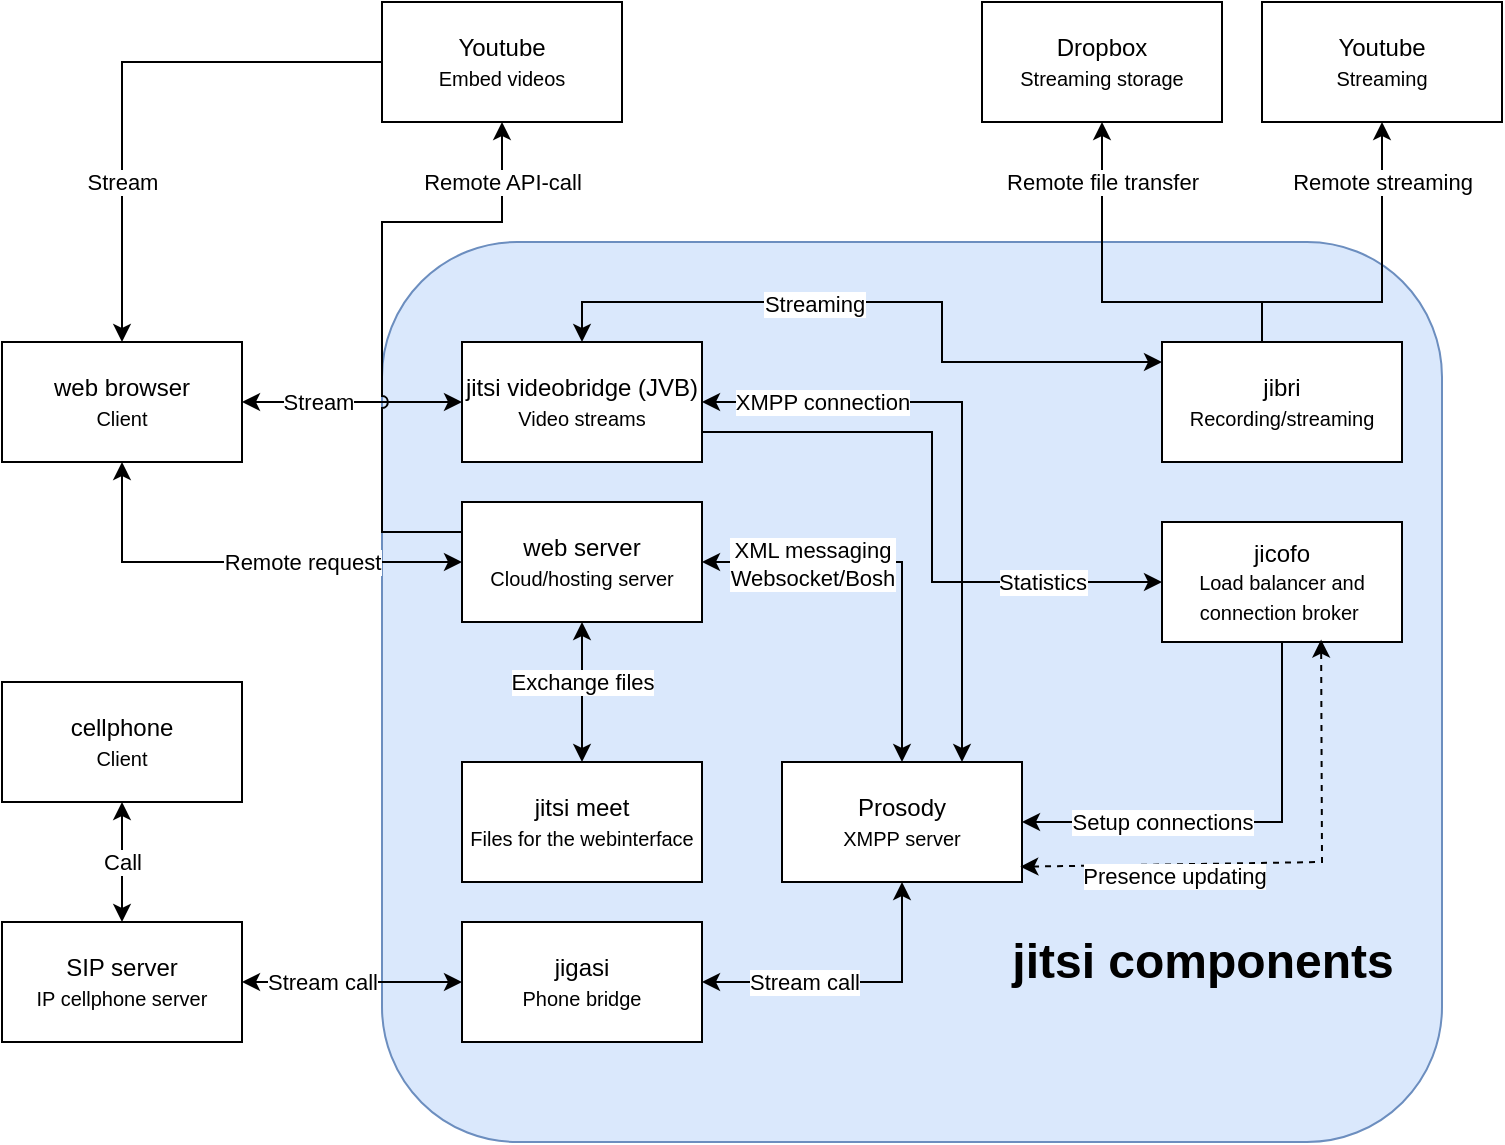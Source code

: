 <mxfile version="28.1.0">
  <diagram name="Page-1" id="bncNPVXqShW8ecF_GqgS">
    <mxGraphModel dx="946" dy="583" grid="1" gridSize="10" guides="1" tooltips="1" connect="1" arrows="1" fold="1" page="1" pageScale="1" pageWidth="850" pageHeight="1100" math="0" shadow="0">
      <root>
        <mxCell id="0" />
        <mxCell id="1" parent="0" />
        <mxCell id="aDnG364j5N6lEboaqi8u-1" value="" style="rounded=1;whiteSpace=wrap;html=1;fillColor=#dae8fc;strokeColor=#6c8ebf;" vertex="1" parent="1">
          <mxGeometry x="210" y="140" width="530" height="450" as="geometry" />
        </mxCell>
        <mxCell id="aDnG364j5N6lEboaqi8u-2" value="" style="edgeStyle=orthogonalEdgeStyle;rounded=0;jumpStyle=arc;orthogonalLoop=1;jettySize=auto;html=1;startArrow=classic;startFill=1;endArrow=classic;endFill=1;" edge="1" parent="1" source="aDnG364j5N6lEboaqi8u-4" target="aDnG364j5N6lEboaqi8u-39">
          <mxGeometry relative="1" as="geometry">
            <Array as="points">
              <mxPoint x="310" y="380" />
              <mxPoint x="310" y="380" />
            </Array>
          </mxGeometry>
        </mxCell>
        <mxCell id="aDnG364j5N6lEboaqi8u-3" value="Exchange files" style="edgeLabel;html=1;align=center;verticalAlign=middle;resizable=0;points=[];" vertex="1" connectable="0" parent="aDnG364j5N6lEboaqi8u-2">
          <mxGeometry x="-0.243" y="1" relative="1" as="geometry">
            <mxPoint x="1" y="-13.33" as="offset" />
          </mxGeometry>
        </mxCell>
        <mxCell id="aDnG364j5N6lEboaqi8u-4" value="jitsi meet&lt;br&gt;&lt;font style=&quot;font-size: 10px&quot;&gt;Files for the webinterface&lt;/font&gt;" style="rounded=0;whiteSpace=wrap;html=1;" vertex="1" parent="1">
          <mxGeometry x="250" y="400" width="120" height="60" as="geometry" />
        </mxCell>
        <mxCell id="aDnG364j5N6lEboaqi8u-5" style="edgeStyle=orthogonalEdgeStyle;rounded=0;jumpStyle=arc;orthogonalLoop=1;jettySize=auto;html=1;exitX=1;exitY=0.5;exitDx=0;exitDy=0;entryX=0.75;entryY=0;entryDx=0;entryDy=0;startArrow=classic;startFill=1;endArrow=classic;endFill=1;" edge="1" parent="1" source="aDnG364j5N6lEboaqi8u-7" target="aDnG364j5N6lEboaqi8u-28">
          <mxGeometry relative="1" as="geometry" />
        </mxCell>
        <mxCell id="aDnG364j5N6lEboaqi8u-6" value="XMPP connection" style="edgeLabel;html=1;align=center;verticalAlign=middle;resizable=0;points=[];" vertex="1" connectable="0" parent="aDnG364j5N6lEboaqi8u-5">
          <mxGeometry x="0.528" y="-1" relative="1" as="geometry">
            <mxPoint x="-69" y="-107" as="offset" />
          </mxGeometry>
        </mxCell>
        <mxCell id="aDnG364j5N6lEboaqi8u-7" value="jitsi videobridge (JVB)&lt;br style=&quot;font-size: 10px&quot;&gt;&lt;font size=&quot;1&quot;&gt;Video streams&lt;/font&gt;" style="rounded=0;whiteSpace=wrap;html=1;" vertex="1" parent="1">
          <mxGeometry x="250" y="190" width="120" height="60" as="geometry" />
        </mxCell>
        <mxCell id="aDnG364j5N6lEboaqi8u-8" style="edgeStyle=orthogonalEdgeStyle;rounded=0;jumpStyle=arc;orthogonalLoop=1;jettySize=auto;html=1;exitX=0.5;exitY=1;exitDx=0;exitDy=0;entryX=1;entryY=0.5;entryDx=0;entryDy=0;startArrow=none;startFill=0;endArrow=classic;endFill=1;" edge="1" parent="1" source="aDnG364j5N6lEboaqi8u-12" target="aDnG364j5N6lEboaqi8u-28">
          <mxGeometry relative="1" as="geometry">
            <mxPoint x="660" y="370" as="sourcePoint" />
          </mxGeometry>
        </mxCell>
        <mxCell id="aDnG364j5N6lEboaqi8u-9" value="Setup connections" style="edgeLabel;html=1;align=center;verticalAlign=middle;resizable=0;points=[];" vertex="1" connectable="0" parent="aDnG364j5N6lEboaqi8u-8">
          <mxGeometry x="-0.052" y="-1" relative="1" as="geometry">
            <mxPoint x="-46" y="1" as="offset" />
          </mxGeometry>
        </mxCell>
        <mxCell id="aDnG364j5N6lEboaqi8u-10" style="edgeStyle=orthogonalEdgeStyle;rounded=0;orthogonalLoop=1;jettySize=auto;html=1;exitX=0;exitY=0.5;exitDx=0;exitDy=0;entryX=1;entryY=0.75;entryDx=0;entryDy=0;startArrow=classic;startFill=1;endArrow=none;endFill=0;" edge="1" parent="1" source="aDnG364j5N6lEboaqi8u-12" target="aDnG364j5N6lEboaqi8u-7">
          <mxGeometry relative="1" as="geometry" />
        </mxCell>
        <mxCell id="aDnG364j5N6lEboaqi8u-11" value="Statistics" style="edgeLabel;html=1;align=center;verticalAlign=middle;resizable=0;points=[];" vertex="1" connectable="0" parent="aDnG364j5N6lEboaqi8u-10">
          <mxGeometry x="-0.705" y="1" relative="1" as="geometry">
            <mxPoint x="-15" y="-1" as="offset" />
          </mxGeometry>
        </mxCell>
        <mxCell id="aDnG364j5N6lEboaqi8u-12" value="jicofo&lt;br&gt;&lt;font style=&quot;font-size: 10px&quot;&gt;Load balancer and connection broker&amp;nbsp;&lt;/font&gt;" style="rounded=0;whiteSpace=wrap;html=1;" vertex="1" parent="1">
          <mxGeometry x="600" y="280" width="120" height="60" as="geometry" />
        </mxCell>
        <mxCell id="aDnG364j5N6lEboaqi8u-13" style="edgeStyle=orthogonalEdgeStyle;rounded=0;orthogonalLoop=1;jettySize=auto;html=1;entryX=0.5;entryY=0;entryDx=0;entryDy=0;startArrow=classic;startFill=1;" edge="1" parent="1" source="aDnG364j5N6lEboaqi8u-19" target="aDnG364j5N6lEboaqi8u-7">
          <mxGeometry relative="1" as="geometry">
            <Array as="points">
              <mxPoint x="490" y="200" />
              <mxPoint x="490" y="170" />
              <mxPoint x="310" y="170" />
            </Array>
          </mxGeometry>
        </mxCell>
        <mxCell id="aDnG364j5N6lEboaqi8u-14" value="Streaming" style="edgeLabel;html=1;align=center;verticalAlign=middle;resizable=0;points=[];" vertex="1" connectable="0" parent="aDnG364j5N6lEboaqi8u-13">
          <mxGeometry x="0.063" y="1" relative="1" as="geometry">
            <mxPoint x="-24" as="offset" />
          </mxGeometry>
        </mxCell>
        <mxCell id="aDnG364j5N6lEboaqi8u-15" style="edgeStyle=orthogonalEdgeStyle;rounded=0;jumpStyle=arc;orthogonalLoop=1;jettySize=auto;html=1;entryX=0.5;entryY=1;entryDx=0;entryDy=0;startArrow=none;startFill=0;endArrow=classic;endFill=1;" edge="1" parent="1" source="aDnG364j5N6lEboaqi8u-19" target="aDnG364j5N6lEboaqi8u-45">
          <mxGeometry relative="1" as="geometry">
            <Array as="points">
              <mxPoint x="650" y="170" />
              <mxPoint x="570" y="170" />
            </Array>
          </mxGeometry>
        </mxCell>
        <mxCell id="aDnG364j5N6lEboaqi8u-16" value="Remote file transfer" style="edgeLabel;html=1;align=center;verticalAlign=middle;resizable=0;points=[];" vertex="1" connectable="0" parent="aDnG364j5N6lEboaqi8u-15">
          <mxGeometry x="0.646" y="2" relative="1" as="geometry">
            <mxPoint x="2" y="-3.33" as="offset" />
          </mxGeometry>
        </mxCell>
        <mxCell id="aDnG364j5N6lEboaqi8u-17" style="edgeStyle=orthogonalEdgeStyle;rounded=0;jumpStyle=arc;orthogonalLoop=1;jettySize=auto;html=1;exitX=0.5;exitY=0;exitDx=0;exitDy=0;entryX=0.5;entryY=1;entryDx=0;entryDy=0;startArrow=none;startFill=0;endArrow=classic;endFill=1;" edge="1" parent="1" source="aDnG364j5N6lEboaqi8u-19" target="aDnG364j5N6lEboaqi8u-44">
          <mxGeometry relative="1" as="geometry">
            <Array as="points">
              <mxPoint x="650" y="170" />
              <mxPoint x="710" y="170" />
            </Array>
          </mxGeometry>
        </mxCell>
        <mxCell id="aDnG364j5N6lEboaqi8u-18" value="Remote streaming" style="edgeLabel;html=1;align=center;verticalAlign=middle;resizable=0;points=[];" vertex="1" connectable="0" parent="aDnG364j5N6lEboaqi8u-17">
          <mxGeometry x="0.594" relative="1" as="geometry">
            <mxPoint y="-6.67" as="offset" />
          </mxGeometry>
        </mxCell>
        <mxCell id="aDnG364j5N6lEboaqi8u-19" value="jibri&lt;br style=&quot;font-size: 7px&quot;&gt;&lt;font size=&quot;1&quot;&gt;Recording/streaming&lt;/font&gt;" style="rounded=0;whiteSpace=wrap;html=1;" vertex="1" parent="1">
          <mxGeometry x="600" y="190" width="120" height="60" as="geometry" />
        </mxCell>
        <mxCell id="aDnG364j5N6lEboaqi8u-20" value="" style="edgeStyle=orthogonalEdgeStyle;rounded=0;orthogonalLoop=1;jettySize=auto;html=1;startArrow=classic;startFill=1;" edge="1" parent="1" source="aDnG364j5N6lEboaqi8u-22" target="aDnG364j5N6lEboaqi8u-25">
          <mxGeometry relative="1" as="geometry" />
        </mxCell>
        <mxCell id="aDnG364j5N6lEboaqi8u-21" value="Stream call" style="edgeLabel;html=1;align=center;verticalAlign=middle;resizable=0;points=[];" vertex="1" connectable="0" parent="aDnG364j5N6lEboaqi8u-20">
          <mxGeometry x="-0.304" y="-1" relative="1" as="geometry">
            <mxPoint x="1.67" y="-1" as="offset" />
          </mxGeometry>
        </mxCell>
        <mxCell id="aDnG364j5N6lEboaqi8u-22" value="SIP server&lt;br style=&quot;font-size: 10px&quot;&gt;&lt;font size=&quot;1&quot;&gt;IP cellphone server&lt;/font&gt;" style="rounded=0;whiteSpace=wrap;html=1;" vertex="1" parent="1">
          <mxGeometry x="20" y="480" width="120" height="60" as="geometry" />
        </mxCell>
        <mxCell id="aDnG364j5N6lEboaqi8u-23" value="" style="edgeStyle=orthogonalEdgeStyle;rounded=0;orthogonalLoop=1;jettySize=auto;html=1;startArrow=classic;startFill=1;" edge="1" parent="1" source="aDnG364j5N6lEboaqi8u-25" target="aDnG364j5N6lEboaqi8u-28">
          <mxGeometry relative="1" as="geometry" />
        </mxCell>
        <mxCell id="aDnG364j5N6lEboaqi8u-24" value="Stream call" style="edgeLabel;html=1;align=center;verticalAlign=middle;resizable=0;points=[];" vertex="1" connectable="0" parent="aDnG364j5N6lEboaqi8u-23">
          <mxGeometry x="-0.108" y="-1" relative="1" as="geometry">
            <mxPoint x="-16.67" y="-1" as="offset" />
          </mxGeometry>
        </mxCell>
        <mxCell id="aDnG364j5N6lEboaqi8u-25" value="jigasi&lt;br style=&quot;font-size: 10px&quot;&gt;&lt;font size=&quot;1&quot;&gt;Phone bridge&lt;/font&gt;" style="rounded=0;whiteSpace=wrap;html=1;" vertex="1" parent="1">
          <mxGeometry x="250" y="480" width="120" height="60" as="geometry" />
        </mxCell>
        <mxCell id="aDnG364j5N6lEboaqi8u-26" style="edgeStyle=orthogonalEdgeStyle;rounded=0;orthogonalLoop=1;jettySize=auto;html=1;exitX=0.5;exitY=0;exitDx=0;exitDy=0;entryX=1;entryY=0.5;entryDx=0;entryDy=0;startArrow=classic;startFill=1;" edge="1" parent="1" source="aDnG364j5N6lEboaqi8u-28" target="aDnG364j5N6lEboaqi8u-39">
          <mxGeometry relative="1" as="geometry" />
        </mxCell>
        <mxCell id="aDnG364j5N6lEboaqi8u-27" value="XML messaging&lt;br&gt;Websocket/Bosh" style="edgeLabel;html=1;align=center;verticalAlign=middle;resizable=0;points=[];" vertex="1" connectable="0" parent="aDnG364j5N6lEboaqi8u-26">
          <mxGeometry x="-0.668" y="2" relative="1" as="geometry">
            <mxPoint x="-43" y="-66.67" as="offset" />
          </mxGeometry>
        </mxCell>
        <mxCell id="aDnG364j5N6lEboaqi8u-28" value="Prosody&lt;br style=&quot;font-size: 10px&quot;&gt;&lt;font size=&quot;1&quot;&gt;XMPP server&lt;/font&gt;" style="rounded=0;whiteSpace=wrap;html=1;" vertex="1" parent="1">
          <mxGeometry x="410" y="400" width="120" height="60" as="geometry" />
        </mxCell>
        <mxCell id="aDnG364j5N6lEboaqi8u-29" style="edgeStyle=orthogonalEdgeStyle;rounded=0;orthogonalLoop=1;jettySize=auto;html=1;entryX=0;entryY=0.5;entryDx=0;entryDy=0;startArrow=classic;startFill=1;" edge="1" parent="1" source="aDnG364j5N6lEboaqi8u-33" target="aDnG364j5N6lEboaqi8u-39">
          <mxGeometry relative="1" as="geometry">
            <Array as="points">
              <mxPoint x="80" y="300" />
            </Array>
          </mxGeometry>
        </mxCell>
        <mxCell id="aDnG364j5N6lEboaqi8u-30" value="Remote request" style="edgeLabel;html=1;align=center;verticalAlign=middle;resizable=0;points=[];" vertex="1" connectable="0" parent="aDnG364j5N6lEboaqi8u-29">
          <mxGeometry x="0.147" y="1" relative="1" as="geometry">
            <mxPoint x="14.17" y="1" as="offset" />
          </mxGeometry>
        </mxCell>
        <mxCell id="aDnG364j5N6lEboaqi8u-31" style="edgeStyle=orthogonalEdgeStyle;rounded=0;orthogonalLoop=1;jettySize=auto;html=1;entryX=0;entryY=0.5;entryDx=0;entryDy=0;startArrow=classic;startFill=1;" edge="1" parent="1" source="aDnG364j5N6lEboaqi8u-33" target="aDnG364j5N6lEboaqi8u-7">
          <mxGeometry relative="1" as="geometry" />
        </mxCell>
        <mxCell id="aDnG364j5N6lEboaqi8u-32" value="Stream" style="edgeLabel;html=1;align=center;verticalAlign=middle;resizable=0;points=[];" vertex="1" connectable="0" parent="aDnG364j5N6lEboaqi8u-31">
          <mxGeometry x="-0.23" y="1" relative="1" as="geometry">
            <mxPoint x="-5" y="1" as="offset" />
          </mxGeometry>
        </mxCell>
        <mxCell id="aDnG364j5N6lEboaqi8u-33" value="web browser&lt;br&gt;&lt;font style=&quot;font-size: 10px&quot;&gt;Client&lt;/font&gt;" style="rounded=0;whiteSpace=wrap;html=1;" vertex="1" parent="1">
          <mxGeometry x="20" y="190" width="120" height="60" as="geometry" />
        </mxCell>
        <mxCell id="aDnG364j5N6lEboaqi8u-34" value="" style="edgeStyle=orthogonalEdgeStyle;rounded=0;orthogonalLoop=1;jettySize=auto;html=1;startArrow=classic;startFill=1;" edge="1" parent="1" source="aDnG364j5N6lEboaqi8u-36" target="aDnG364j5N6lEboaqi8u-22">
          <mxGeometry relative="1" as="geometry">
            <Array as="points">
              <mxPoint x="80" y="460" />
              <mxPoint x="80" y="460" />
            </Array>
          </mxGeometry>
        </mxCell>
        <mxCell id="aDnG364j5N6lEboaqi8u-35" value="Call" style="edgeLabel;html=1;align=center;verticalAlign=middle;resizable=0;points=[];" vertex="1" connectable="0" parent="aDnG364j5N6lEboaqi8u-34">
          <mxGeometry x="0.195" y="-1" relative="1" as="geometry">
            <mxPoint x="1" y="-5.83" as="offset" />
          </mxGeometry>
        </mxCell>
        <mxCell id="aDnG364j5N6lEboaqi8u-36" value="cellphone&lt;br style=&quot;font-size: 10px&quot;&gt;&lt;font size=&quot;1&quot;&gt;Client&lt;/font&gt;" style="rounded=0;whiteSpace=wrap;html=1;" vertex="1" parent="1">
          <mxGeometry x="20" y="360" width="120" height="60" as="geometry" />
        </mxCell>
        <mxCell id="aDnG364j5N6lEboaqi8u-37" style="edgeStyle=orthogonalEdgeStyle;rounded=0;jumpStyle=arc;orthogonalLoop=1;jettySize=auto;html=1;exitX=0;exitY=0.25;exitDx=0;exitDy=0;entryX=0.5;entryY=1;entryDx=0;entryDy=0;startArrow=none;startFill=0;" edge="1" parent="1" source="aDnG364j5N6lEboaqi8u-39" target="aDnG364j5N6lEboaqi8u-43">
          <mxGeometry relative="1" as="geometry">
            <Array as="points">
              <mxPoint x="210" y="285" />
              <mxPoint x="210" y="130" />
              <mxPoint x="270" y="130" />
            </Array>
          </mxGeometry>
        </mxCell>
        <mxCell id="aDnG364j5N6lEboaqi8u-38" value="Remote API-call" style="edgeLabel;html=1;align=center;verticalAlign=middle;resizable=0;points=[];" vertex="1" connectable="0" parent="aDnG364j5N6lEboaqi8u-37">
          <mxGeometry x="0.045" relative="1" as="geometry">
            <mxPoint x="60" y="-55.83" as="offset" />
          </mxGeometry>
        </mxCell>
        <mxCell id="aDnG364j5N6lEboaqi8u-39" value="web server&lt;br style=&quot;font-size: 10px&quot;&gt;&lt;font size=&quot;1&quot;&gt;Cloud/hosting server&lt;/font&gt;" style="rounded=0;whiteSpace=wrap;html=1;" vertex="1" parent="1">
          <mxGeometry x="250" y="270" width="120" height="60" as="geometry" />
        </mxCell>
        <mxCell id="aDnG364j5N6lEboaqi8u-40" value="jitsi components" style="text;strokeColor=none;fillColor=none;html=1;fontSize=24;fontStyle=1;verticalAlign=middle;align=center;" vertex="1" parent="1">
          <mxGeometry x="510" y="480" width="220" height="40" as="geometry" />
        </mxCell>
        <mxCell id="aDnG364j5N6lEboaqi8u-41" style="edgeStyle=orthogonalEdgeStyle;rounded=0;jumpStyle=arc;orthogonalLoop=1;jettySize=auto;html=1;startArrow=none;startFill=0;entryX=0.5;entryY=0;entryDx=0;entryDy=0;" edge="1" parent="1" source="aDnG364j5N6lEboaqi8u-43" target="aDnG364j5N6lEboaqi8u-33">
          <mxGeometry relative="1" as="geometry">
            <mxPoint x="100" y="180" as="targetPoint" />
            <Array as="points">
              <mxPoint x="80" y="50" />
            </Array>
          </mxGeometry>
        </mxCell>
        <mxCell id="aDnG364j5N6lEboaqi8u-42" value="Stream" style="edgeLabel;html=1;align=center;verticalAlign=middle;resizable=0;points=[];" vertex="1" connectable="0" parent="aDnG364j5N6lEboaqi8u-41">
          <mxGeometry x="0.1" y="-1" relative="1" as="geometry">
            <mxPoint x="1" y="41.67" as="offset" />
          </mxGeometry>
        </mxCell>
        <mxCell id="aDnG364j5N6lEboaqi8u-43" value="Youtube&lt;br style=&quot;font-size: 7px&quot;&gt;&lt;font size=&quot;1&quot;&gt;Embed videos&lt;/font&gt;" style="rounded=0;whiteSpace=wrap;html=1;" vertex="1" parent="1">
          <mxGeometry x="210" y="20" width="120" height="60" as="geometry" />
        </mxCell>
        <mxCell id="aDnG364j5N6lEboaqi8u-44" value="Youtube&lt;br style=&quot;font-size: 7px&quot;&gt;&lt;font size=&quot;1&quot;&gt;Streaming&lt;/font&gt;" style="rounded=0;whiteSpace=wrap;html=1;" vertex="1" parent="1">
          <mxGeometry x="650" y="20" width="120" height="60" as="geometry" />
        </mxCell>
        <mxCell id="aDnG364j5N6lEboaqi8u-45" value="Dropbox&lt;br style=&quot;font-size: 7px&quot;&gt;&lt;font size=&quot;1&quot;&gt;Streaming storage&lt;/font&gt;" style="rounded=0;whiteSpace=wrap;html=1;" vertex="1" parent="1">
          <mxGeometry x="510" y="20" width="120" height="60" as="geometry" />
        </mxCell>
        <mxCell id="aDnG364j5N6lEboaqi8u-46" value="" style="endArrow=classic;startArrow=classic;html=1;rounded=0;exitX=0.993;exitY=0.873;exitDx=0;exitDy=0;strokeColor=default;dashed=1;entryX=0.663;entryY=0.98;entryDx=0;entryDy=0;entryPerimeter=0;exitPerimeter=0;" edge="1" parent="1" source="aDnG364j5N6lEboaqi8u-28" target="aDnG364j5N6lEboaqi8u-12">
          <mxGeometry width="50" height="50" relative="1" as="geometry">
            <mxPoint x="400" y="420" as="sourcePoint" />
            <mxPoint x="670" y="340" as="targetPoint" />
            <Array as="points">
              <mxPoint x="680" y="450" />
            </Array>
          </mxGeometry>
        </mxCell>
        <mxCell id="aDnG364j5N6lEboaqi8u-47" value="Presence updating" style="edgeLabel;html=1;align=center;verticalAlign=middle;resizable=0;points=[];" vertex="1" connectable="0" parent="1">
          <mxGeometry x="610" y="460" as="geometry">
            <mxPoint x="-4" y="-3" as="offset" />
          </mxGeometry>
        </mxCell>
      </root>
    </mxGraphModel>
  </diagram>
</mxfile>
